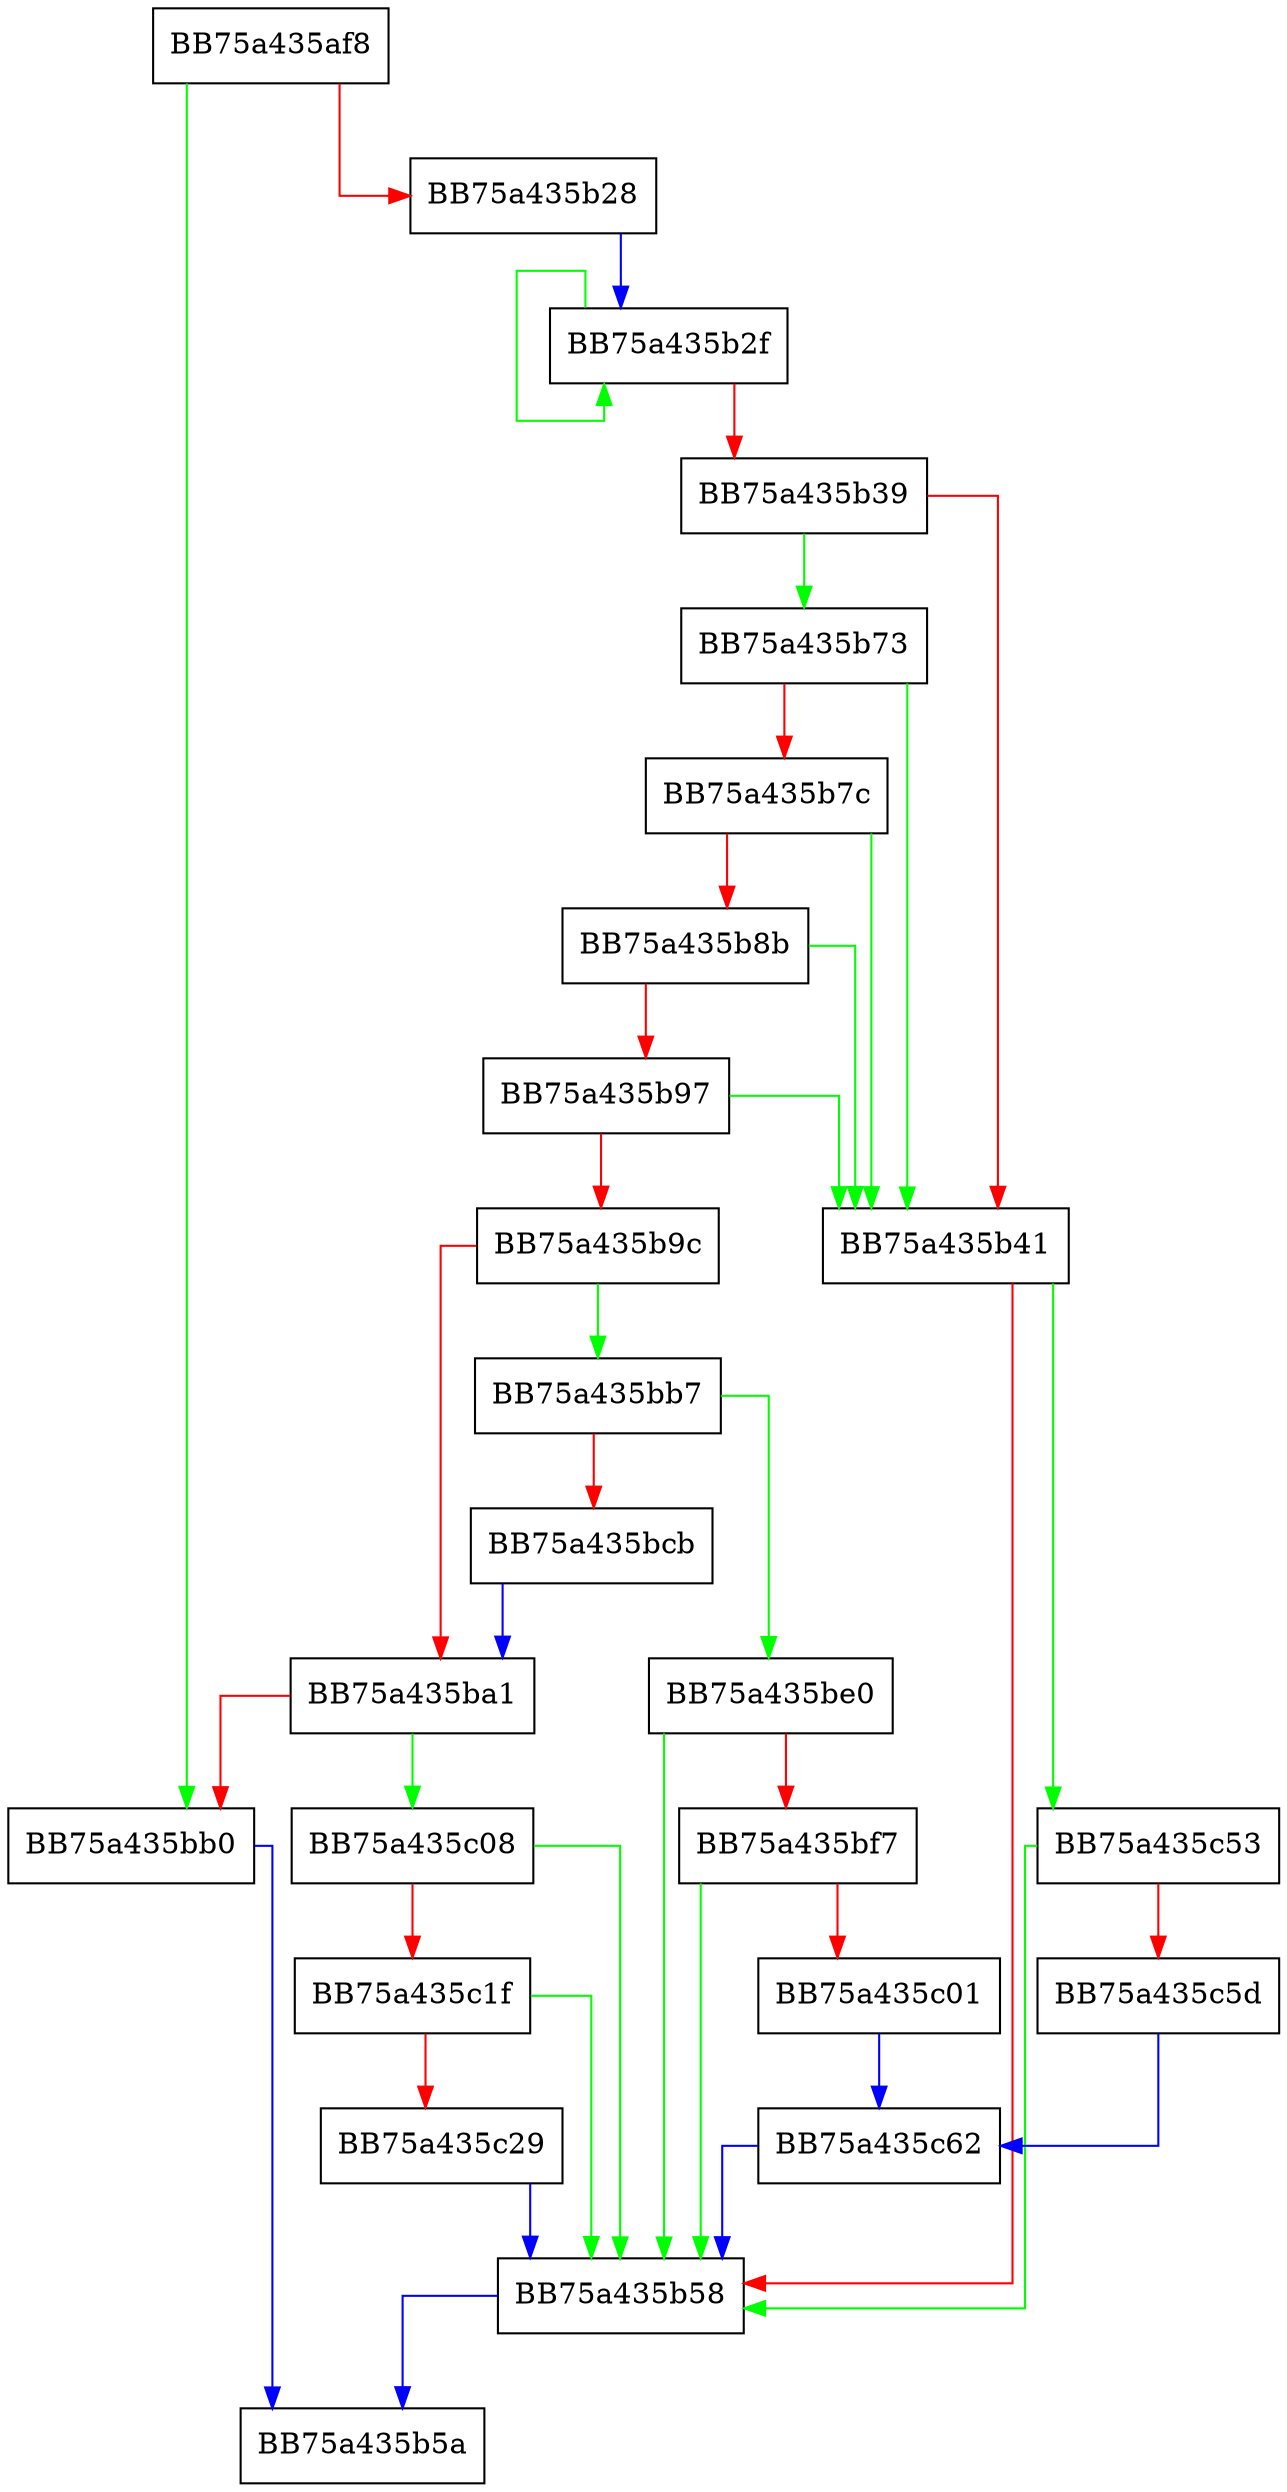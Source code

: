 digraph AppendInOutput {
  node [shape="box"];
  graph [splines=ortho];
  BB75a435af8 -> BB75a435bb0 [color="green"];
  BB75a435af8 -> BB75a435b28 [color="red"];
  BB75a435b28 -> BB75a435b2f [color="blue"];
  BB75a435b2f -> BB75a435b2f [color="green"];
  BB75a435b2f -> BB75a435b39 [color="red"];
  BB75a435b39 -> BB75a435b73 [color="green"];
  BB75a435b39 -> BB75a435b41 [color="red"];
  BB75a435b41 -> BB75a435c53 [color="green"];
  BB75a435b41 -> BB75a435b58 [color="red"];
  BB75a435b58 -> BB75a435b5a [color="blue"];
  BB75a435b73 -> BB75a435b41 [color="green"];
  BB75a435b73 -> BB75a435b7c [color="red"];
  BB75a435b7c -> BB75a435b41 [color="green"];
  BB75a435b7c -> BB75a435b8b [color="red"];
  BB75a435b8b -> BB75a435b41 [color="green"];
  BB75a435b8b -> BB75a435b97 [color="red"];
  BB75a435b97 -> BB75a435b41 [color="green"];
  BB75a435b97 -> BB75a435b9c [color="red"];
  BB75a435b9c -> BB75a435bb7 [color="green"];
  BB75a435b9c -> BB75a435ba1 [color="red"];
  BB75a435ba1 -> BB75a435c08 [color="green"];
  BB75a435ba1 -> BB75a435bb0 [color="red"];
  BB75a435bb0 -> BB75a435b5a [color="blue"];
  BB75a435bb7 -> BB75a435be0 [color="green"];
  BB75a435bb7 -> BB75a435bcb [color="red"];
  BB75a435bcb -> BB75a435ba1 [color="blue"];
  BB75a435be0 -> BB75a435b58 [color="green"];
  BB75a435be0 -> BB75a435bf7 [color="red"];
  BB75a435bf7 -> BB75a435b58 [color="green"];
  BB75a435bf7 -> BB75a435c01 [color="red"];
  BB75a435c01 -> BB75a435c62 [color="blue"];
  BB75a435c08 -> BB75a435b58 [color="green"];
  BB75a435c08 -> BB75a435c1f [color="red"];
  BB75a435c1f -> BB75a435b58 [color="green"];
  BB75a435c1f -> BB75a435c29 [color="red"];
  BB75a435c29 -> BB75a435b58 [color="blue"];
  BB75a435c53 -> BB75a435b58 [color="green"];
  BB75a435c53 -> BB75a435c5d [color="red"];
  BB75a435c5d -> BB75a435c62 [color="blue"];
  BB75a435c62 -> BB75a435b58 [color="blue"];
}